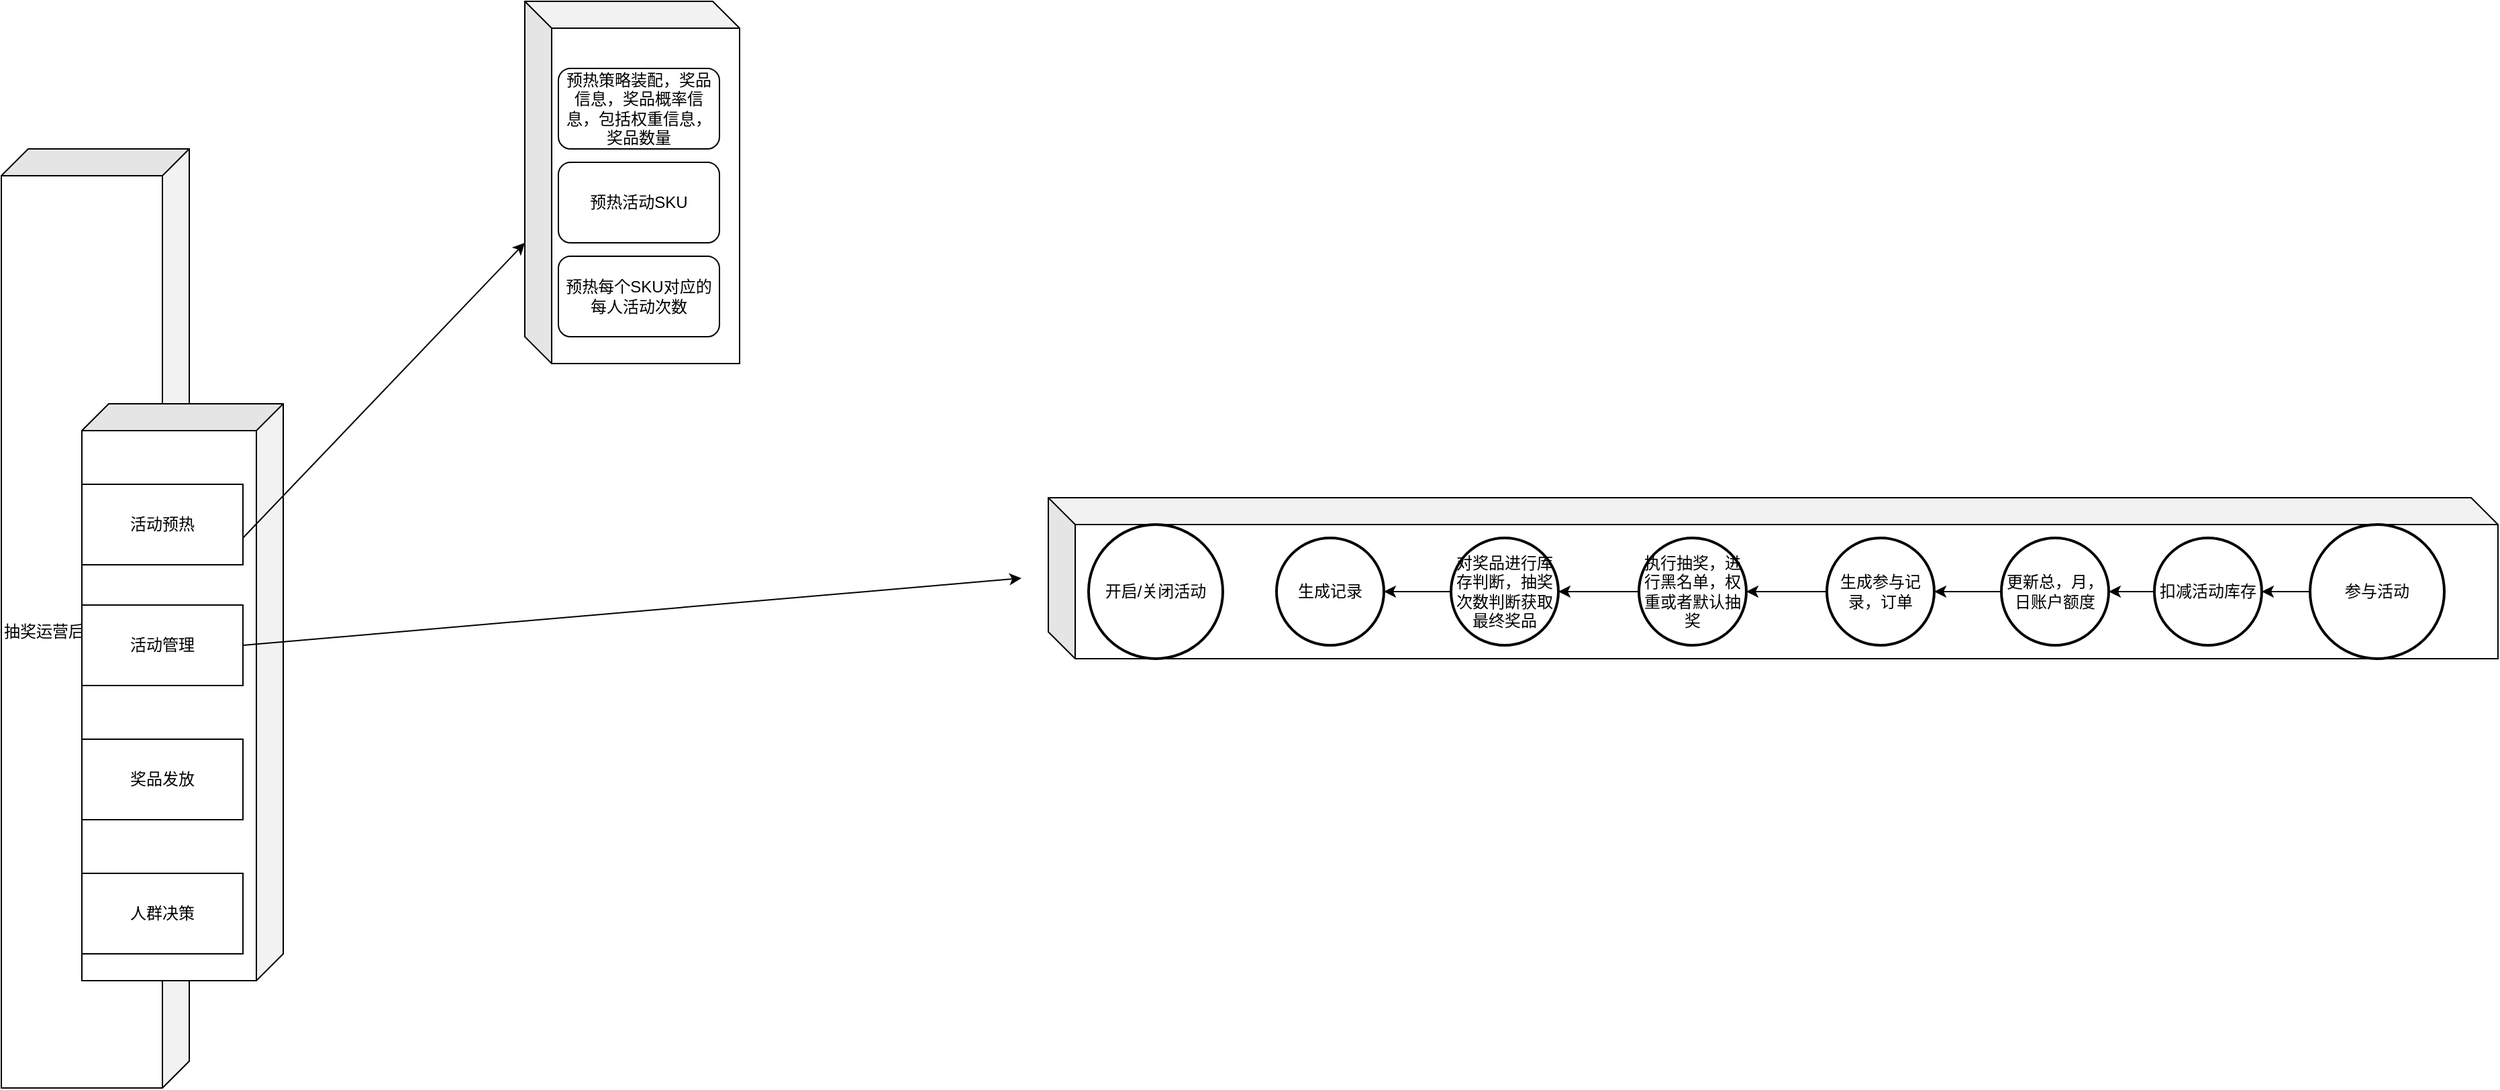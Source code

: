 <mxfile version="24.7.16">
  <diagram name="第 1 页" id="bq6ZyDoePt_O2G5WwTNI">
    <mxGraphModel dx="875" dy="478" grid="1" gridSize="10" guides="1" tooltips="1" connect="1" arrows="1" fold="1" page="1" pageScale="1" pageWidth="1169" pageHeight="827" math="0" shadow="0">
      <root>
        <mxCell id="0" />
        <mxCell id="1" parent="0" />
        <mxCell id="iKIf3eELIUASGLzbJY0j-16" value="抽奖运营后台" style="shape=cube;whiteSpace=wrap;html=1;boundedLbl=1;backgroundOutline=1;darkOpacity=0.05;darkOpacity2=0.1;direction=south;align=left;" parent="1" vertex="1">
          <mxGeometry x="110" y="170" width="140" height="700" as="geometry" />
        </mxCell>
        <mxCell id="iKIf3eELIUASGLzbJY0j-12" value="" style="shape=cube;whiteSpace=wrap;html=1;boundedLbl=1;backgroundOutline=1;darkOpacity=0.05;darkOpacity2=0.1;direction=south;" parent="1" vertex="1">
          <mxGeometry x="170" y="360" width="150" height="430" as="geometry" />
        </mxCell>
        <mxCell id="iKIf3eELIUASGLzbJY0j-13" value="活动预热" style="rounded=0;whiteSpace=wrap;html=1;" parent="1" vertex="1">
          <mxGeometry x="170" y="420" width="120" height="60" as="geometry" />
        </mxCell>
        <mxCell id="iKIf3eELIUASGLzbJY0j-14" value="活动管理" style="rounded=0;whiteSpace=wrap;html=1;" parent="1" vertex="1">
          <mxGeometry x="170" y="510" width="120" height="60" as="geometry" />
        </mxCell>
        <mxCell id="iKIf3eELIUASGLzbJY0j-15" value="奖品发放" style="rounded=0;whiteSpace=wrap;html=1;" parent="1" vertex="1">
          <mxGeometry x="170" y="610" width="120" height="60" as="geometry" />
        </mxCell>
        <mxCell id="iKIf3eELIUASGLzbJY0j-17" value="人群决策" style="rounded=0;whiteSpace=wrap;html=1;" parent="1" vertex="1">
          <mxGeometry x="170" y="710" width="120" height="60" as="geometry" />
        </mxCell>
        <mxCell id="iKIf3eELIUASGLzbJY0j-19" value="" style="endArrow=classic;html=1;rounded=0;" parent="1" edge="1">
          <mxGeometry width="50" height="50" relative="1" as="geometry">
            <mxPoint x="290" y="460" as="sourcePoint" />
            <mxPoint x="500" y="240" as="targetPoint" />
          </mxGeometry>
        </mxCell>
        <mxCell id="iKIf3eELIUASGLzbJY0j-20" value="" style="shape=cube;whiteSpace=wrap;html=1;boundedLbl=1;backgroundOutline=1;darkOpacity=0.05;darkOpacity2=0.1;" parent="1" vertex="1">
          <mxGeometry x="500" y="60" width="160" height="270" as="geometry" />
        </mxCell>
        <mxCell id="iKIf3eELIUASGLzbJY0j-21" value="预热活动SKU" style="rounded=1;whiteSpace=wrap;html=1;" parent="1" vertex="1">
          <mxGeometry x="525" y="180" width="120" height="60" as="geometry" />
        </mxCell>
        <mxCell id="iKIf3eELIUASGLzbJY0j-22" value="预热每个SKU对应的每人活动次数" style="rounded=1;whiteSpace=wrap;html=1;" parent="1" vertex="1">
          <mxGeometry x="525" y="250" width="120" height="60" as="geometry" />
        </mxCell>
        <mxCell id="iKIf3eELIUASGLzbJY0j-23" value="预热策略装配，奖品信息，奖品概率信息，包括权重信息，奖品数量" style="rounded=1;whiteSpace=wrap;html=1;" parent="1" vertex="1">
          <mxGeometry x="525" y="110" width="120" height="60" as="geometry" />
        </mxCell>
        <mxCell id="iKIf3eELIUASGLzbJY0j-40" value="" style="endArrow=classic;html=1;rounded=0;" parent="1" edge="1">
          <mxGeometry width="50" height="50" relative="1" as="geometry">
            <mxPoint x="290" y="540" as="sourcePoint" />
            <mxPoint x="870" y="490" as="targetPoint" />
          </mxGeometry>
        </mxCell>
        <mxCell id="iKIf3eELIUASGLzbJY0j-42" value="" style="shape=cube;whiteSpace=wrap;html=1;boundedLbl=1;backgroundOutline=1;darkOpacity=0.05;darkOpacity2=0.1;" parent="1" vertex="1">
          <mxGeometry x="890" y="430" width="1080" height="120" as="geometry" />
        </mxCell>
        <mxCell id="iKIf3eELIUASGLzbJY0j-43" value="开启/关闭活动" style="strokeWidth=2;html=1;shape=mxgraph.flowchart.start_2;whiteSpace=wrap;" parent="1" vertex="1">
          <mxGeometry x="920" y="450" width="100" height="100" as="geometry" />
        </mxCell>
        <mxCell id="iKIf3eELIUASGLzbJY0j-51" value="" style="edgeStyle=orthogonalEdgeStyle;rounded=0;orthogonalLoop=1;jettySize=auto;html=1;" parent="1" source="iKIf3eELIUASGLzbJY0j-44" target="iKIf3eELIUASGLzbJY0j-50" edge="1">
          <mxGeometry relative="1" as="geometry" />
        </mxCell>
        <mxCell id="iKIf3eELIUASGLzbJY0j-44" value="参与活动" style="strokeWidth=2;html=1;shape=mxgraph.flowchart.start_2;whiteSpace=wrap;" parent="1" vertex="1">
          <mxGeometry x="1830" y="450" width="100" height="100" as="geometry" />
        </mxCell>
        <mxCell id="iKIf3eELIUASGLzbJY0j-53" value="" style="edgeStyle=orthogonalEdgeStyle;rounded=0;orthogonalLoop=1;jettySize=auto;html=1;" parent="1" source="iKIf3eELIUASGLzbJY0j-50" target="iKIf3eELIUASGLzbJY0j-52" edge="1">
          <mxGeometry relative="1" as="geometry" />
        </mxCell>
        <mxCell id="iKIf3eELIUASGLzbJY0j-50" value="扣减活动库存" style="ellipse;whiteSpace=wrap;html=1;strokeWidth=2;" parent="1" vertex="1">
          <mxGeometry x="1714" y="460" width="80" height="80" as="geometry" />
        </mxCell>
        <mxCell id="iKIf3eELIUASGLzbJY0j-55" value="" style="edgeStyle=orthogonalEdgeStyle;rounded=0;orthogonalLoop=1;jettySize=auto;html=1;" parent="1" source="iKIf3eELIUASGLzbJY0j-52" target="iKIf3eELIUASGLzbJY0j-54" edge="1">
          <mxGeometry relative="1" as="geometry" />
        </mxCell>
        <mxCell id="iKIf3eELIUASGLzbJY0j-52" value="更新总，月，日账户额度" style="ellipse;whiteSpace=wrap;html=1;strokeWidth=2;" parent="1" vertex="1">
          <mxGeometry x="1600" y="460" width="80" height="80" as="geometry" />
        </mxCell>
        <mxCell id="Unxk11T3wrKeqkshm5f9-2" value="" style="edgeStyle=orthogonalEdgeStyle;rounded=0;orthogonalLoop=1;jettySize=auto;html=1;" edge="1" parent="1" source="iKIf3eELIUASGLzbJY0j-54" target="Unxk11T3wrKeqkshm5f9-1">
          <mxGeometry relative="1" as="geometry" />
        </mxCell>
        <mxCell id="iKIf3eELIUASGLzbJY0j-54" value="生成参与记录，订单" style="ellipse;whiteSpace=wrap;html=1;strokeWidth=2;" parent="1" vertex="1">
          <mxGeometry x="1470" y="460" width="80" height="80" as="geometry" />
        </mxCell>
        <mxCell id="Unxk11T3wrKeqkshm5f9-4" value="" style="edgeStyle=orthogonalEdgeStyle;rounded=0;orthogonalLoop=1;jettySize=auto;html=1;" edge="1" parent="1" source="Unxk11T3wrKeqkshm5f9-1" target="Unxk11T3wrKeqkshm5f9-3">
          <mxGeometry relative="1" as="geometry" />
        </mxCell>
        <mxCell id="Unxk11T3wrKeqkshm5f9-1" value="执行抽奖，进行黑名单，权重或者默认抽奖" style="ellipse;whiteSpace=wrap;html=1;strokeWidth=2;" vertex="1" parent="1">
          <mxGeometry x="1330" y="460" width="80" height="80" as="geometry" />
        </mxCell>
        <mxCell id="Unxk11T3wrKeqkshm5f9-6" value="" style="edgeStyle=orthogonalEdgeStyle;rounded=0;orthogonalLoop=1;jettySize=auto;html=1;" edge="1" parent="1" source="Unxk11T3wrKeqkshm5f9-3" target="Unxk11T3wrKeqkshm5f9-5">
          <mxGeometry relative="1" as="geometry" />
        </mxCell>
        <mxCell id="Unxk11T3wrKeqkshm5f9-3" value="对奖品进行库存判断，抽奖次数判断获取最终奖品" style="ellipse;whiteSpace=wrap;html=1;strokeWidth=2;" vertex="1" parent="1">
          <mxGeometry x="1190" y="460" width="80" height="80" as="geometry" />
        </mxCell>
        <mxCell id="Unxk11T3wrKeqkshm5f9-5" value="生成记录" style="ellipse;whiteSpace=wrap;html=1;strokeWidth=2;" vertex="1" parent="1">
          <mxGeometry x="1060" y="460" width="80" height="80" as="geometry" />
        </mxCell>
      </root>
    </mxGraphModel>
  </diagram>
</mxfile>
